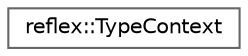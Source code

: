 digraph "Graphical Class Hierarchy"
{
 // LATEX_PDF_SIZE
  bgcolor="transparent";
  edge [fontname=Helvetica,fontsize=10,labelfontname=Helvetica,labelfontsize=10];
  node [fontname=Helvetica,fontsize=10,shape=box,height=0.2,width=0.4];
  rankdir="LR";
  Node0 [id="Node000000",label="reflex::TypeContext",height=0.2,width=0.4,color="grey40", fillcolor="white", style="filled",URL="$classreflex_1_1TypeContext.html",tooltip=" "];
}
